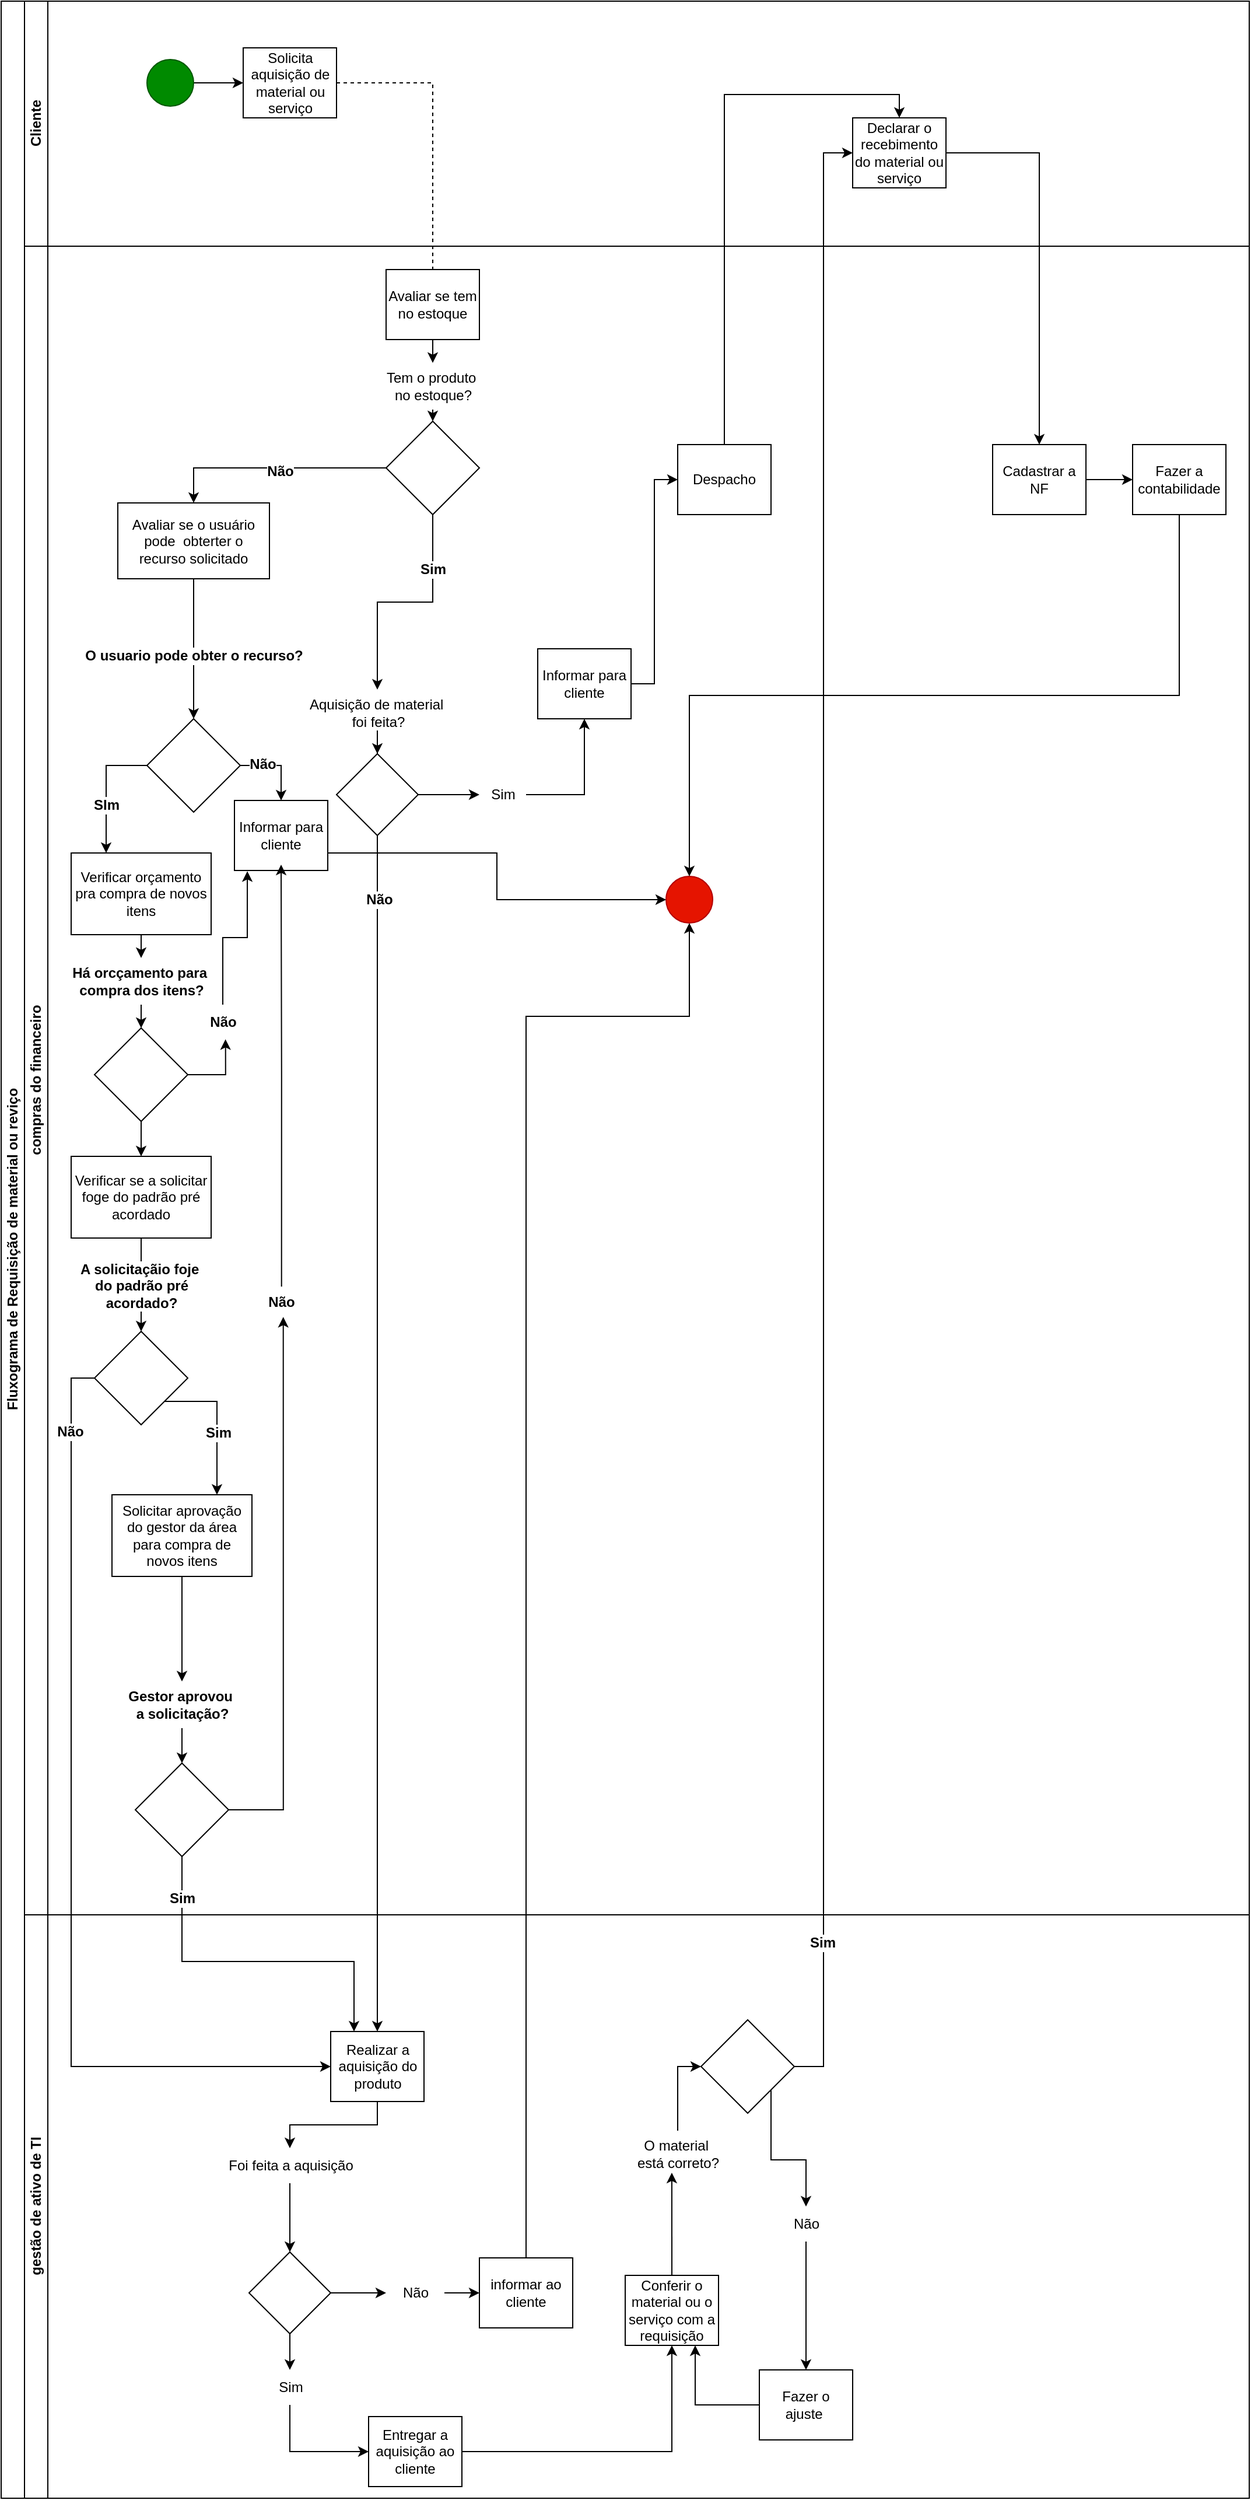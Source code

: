 <mxfile version="26.0.9">
  <diagram id="prtHgNgQTEPvFCAcTncT" name="Page-1">
    <mxGraphModel dx="1120" dy="532" grid="1" gridSize="10" guides="1" tooltips="1" connect="1" arrows="1" fold="1" page="1" pageScale="1" pageWidth="827" pageHeight="1169" math="0" shadow="0">
      <root>
        <mxCell id="0" />
        <mxCell id="1" parent="0" />
        <mxCell id="dNxyNK7c78bLwvsdeMH5-19" value="Fluxograma de Requisição de material ou reviço" style="swimlane;html=1;childLayout=stackLayout;resizeParent=1;resizeParentMax=0;horizontal=0;startSize=20;horizontalStack=0;" parent="1" vertex="1">
          <mxGeometry x="60" y="220" width="1070" height="2140" as="geometry" />
        </mxCell>
        <mxCell id="dNxyNK7c78bLwvsdeMH5-27" value="" style="edgeStyle=orthogonalEdgeStyle;rounded=0;orthogonalLoop=1;jettySize=auto;html=1;dashed=1;endArrow=none;endFill=0;" parent="dNxyNK7c78bLwvsdeMH5-19" source="dNxyNK7c78bLwvsdeMH5-24" target="dNxyNK7c78bLwvsdeMH5-26" edge="1">
          <mxGeometry relative="1" as="geometry" />
        </mxCell>
        <mxCell id="00loJbEQV6s8CsSyIdoo-16" style="edgeStyle=orthogonalEdgeStyle;rounded=0;orthogonalLoop=1;jettySize=auto;html=1;exitX=0.5;exitY=1;exitDx=0;exitDy=0;entryX=0.5;entryY=0;entryDx=0;entryDy=0;" parent="dNxyNK7c78bLwvsdeMH5-19" source="dNxyNK7c78bLwvsdeMH5-28" target="00loJbEQV6s8CsSyIdoo-15" edge="1">
          <mxGeometry relative="1" as="geometry" />
        </mxCell>
        <mxCell id="u5S82azOs17XAl-2KGGV-200" value="Não" style="edgeLabel;html=1;align=center;verticalAlign=middle;resizable=0;points=[];strokeColor=default;fontFamily=Helvetica;fontSize=12;fontColor=default;fontStyle=1;fillColor=default;" parent="00loJbEQV6s8CsSyIdoo-16" vertex="1" connectable="0">
          <mxGeometry x="-0.893" y="1" relative="1" as="geometry">
            <mxPoint as="offset" />
          </mxGeometry>
        </mxCell>
        <mxCell id="dNxyNK7c78bLwvsdeMH5-20" value="Cliente" style="swimlane;html=1;startSize=20;horizontal=0;" parent="dNxyNK7c78bLwvsdeMH5-19" vertex="1">
          <mxGeometry x="20" width="1050" height="210" as="geometry" />
        </mxCell>
        <mxCell id="dNxyNK7c78bLwvsdeMH5-25" value="" style="edgeStyle=orthogonalEdgeStyle;rounded=0;orthogonalLoop=1;jettySize=auto;html=1;" parent="dNxyNK7c78bLwvsdeMH5-20" source="dNxyNK7c78bLwvsdeMH5-23" target="dNxyNK7c78bLwvsdeMH5-24" edge="1">
          <mxGeometry relative="1" as="geometry" />
        </mxCell>
        <mxCell id="dNxyNK7c78bLwvsdeMH5-23" value="" style="ellipse;whiteSpace=wrap;html=1;fillColor=#008a00;fontColor=#ffffff;strokeColor=#005700;" parent="dNxyNK7c78bLwvsdeMH5-20" vertex="1">
          <mxGeometry x="105" y="50" width="40" height="40" as="geometry" />
        </mxCell>
        <mxCell id="dNxyNK7c78bLwvsdeMH5-24" value="Solicita aquisição de material ou serviço" style="rounded=0;whiteSpace=wrap;html=1;fontFamily=Helvetica;fontSize=12;fontColor=#000000;align=center;" parent="dNxyNK7c78bLwvsdeMH5-20" vertex="1">
          <mxGeometry x="187.5" y="40" width="80" height="60" as="geometry" />
        </mxCell>
        <mxCell id="00loJbEQV6s8CsSyIdoo-36" value="Declarar o recebimento do material ou serviço" style="rounded=0;whiteSpace=wrap;html=1;fontFamily=Helvetica;fontSize=12;fontColor=#000000;align=center;" parent="dNxyNK7c78bLwvsdeMH5-20" vertex="1">
          <mxGeometry x="710" y="100" width="80" height="60" as="geometry" />
        </mxCell>
        <mxCell id="00loJbEQV6s8CsSyIdoo-37" style="edgeStyle=orthogonalEdgeStyle;rounded=0;orthogonalLoop=1;jettySize=auto;html=1;exitX=1;exitY=0.5;exitDx=0;exitDy=0;entryX=0;entryY=0.5;entryDx=0;entryDy=0;" parent="dNxyNK7c78bLwvsdeMH5-19" source="00loJbEQV6s8CsSyIdoo-32" target="00loJbEQV6s8CsSyIdoo-36" edge="1">
          <mxGeometry relative="1" as="geometry" />
        </mxCell>
        <mxCell id="u5S82azOs17XAl-2KGGV-188" value="Sim" style="edgeLabel;html=1;align=center;verticalAlign=middle;resizable=0;points=[];strokeColor=default;fontFamily=Helvetica;fontSize=12;fontColor=default;fontStyle=1;fillColor=default;" parent="00loJbEQV6s8CsSyIdoo-37" vertex="1" connectable="0">
          <mxGeometry x="-0.844" y="1" relative="1" as="geometry">
            <mxPoint y="1" as="offset" />
          </mxGeometry>
        </mxCell>
        <mxCell id="00loJbEQV6s8CsSyIdoo-39" style="edgeStyle=orthogonalEdgeStyle;rounded=0;orthogonalLoop=1;jettySize=auto;html=1;exitX=1;exitY=0.5;exitDx=0;exitDy=0;entryX=0.5;entryY=0;entryDx=0;entryDy=0;" parent="dNxyNK7c78bLwvsdeMH5-19" source="00loJbEQV6s8CsSyIdoo-36" target="00loJbEQV6s8CsSyIdoo-38" edge="1">
          <mxGeometry relative="1" as="geometry" />
        </mxCell>
        <mxCell id="u5S82azOs17XAl-2KGGV-136" style="edgeStyle=orthogonalEdgeStyle;rounded=0;orthogonalLoop=1;jettySize=auto;html=1;exitX=0.5;exitY=0;exitDx=0;exitDy=0;entryX=0.5;entryY=0;entryDx=0;entryDy=0;fontFamily=Helvetica;fontSize=12;fontColor=default;fontStyle=1;" parent="dNxyNK7c78bLwvsdeMH5-19" source="00loJbEQV6s8CsSyIdoo-11" target="00loJbEQV6s8CsSyIdoo-36" edge="1">
          <mxGeometry relative="1" as="geometry" />
        </mxCell>
        <mxCell id="u5S82azOs17XAl-2KGGV-158" style="edgeStyle=orthogonalEdgeStyle;rounded=0;orthogonalLoop=1;jettySize=auto;html=1;exitX=0.5;exitY=0;exitDx=0;exitDy=0;entryX=0.5;entryY=1;entryDx=0;entryDy=0;fontFamily=Helvetica;fontSize=12;fontColor=default;fontStyle=1;" parent="dNxyNK7c78bLwvsdeMH5-19" source="00loJbEQV6s8CsSyIdoo-22" target="00loJbEQV6s8CsSyIdoo-47" edge="1">
          <mxGeometry relative="1" as="geometry">
            <Array as="points">
              <mxPoint x="450" y="870" />
              <mxPoint x="590" y="870" />
            </Array>
          </mxGeometry>
        </mxCell>
        <mxCell id="u5S82azOs17XAl-2KGGV-175" style="edgeStyle=orthogonalEdgeStyle;rounded=0;orthogonalLoop=1;jettySize=auto;html=1;exitX=0.5;exitY=1;exitDx=0;exitDy=0;entryX=0.25;entryY=0;entryDx=0;entryDy=0;fontFamily=Helvetica;fontSize=12;fontColor=default;fontStyle=1;" parent="dNxyNK7c78bLwvsdeMH5-19" source="u5S82azOs17XAl-2KGGV-165" target="00loJbEQV6s8CsSyIdoo-15" edge="1">
          <mxGeometry relative="1" as="geometry">
            <Array as="points">
              <mxPoint x="155" y="1680" />
              <mxPoint x="302" y="1680" />
            </Array>
          </mxGeometry>
        </mxCell>
        <mxCell id="u5S82azOs17XAl-2KGGV-191" value="Sim" style="edgeLabel;html=1;align=center;verticalAlign=middle;resizable=0;points=[];strokeColor=default;fontFamily=Helvetica;fontSize=12;fontColor=default;fontStyle=1;fillColor=default;" parent="u5S82azOs17XAl-2KGGV-175" vertex="1" connectable="0">
          <mxGeometry x="-0.763" relative="1" as="geometry">
            <mxPoint as="offset" />
          </mxGeometry>
        </mxCell>
        <mxCell id="dNxyNK7c78bLwvsdeMH5-21" value="&lt;div&gt;compras do financeiro&lt;/div&gt;" style="swimlane;html=1;startSize=20;horizontal=0;" parent="dNxyNK7c78bLwvsdeMH5-19" vertex="1">
          <mxGeometry x="20" y="210" width="1050" height="1430" as="geometry" />
        </mxCell>
        <mxCell id="dNxyNK7c78bLwvsdeMH5-29" value="" style="edgeStyle=orthogonalEdgeStyle;rounded=0;orthogonalLoop=1;jettySize=auto;html=1;endArrow=classic;endFill=1;" parent="dNxyNK7c78bLwvsdeMH5-21" source="00loJbEQV6s8CsSyIdoo-2" target="dNxyNK7c78bLwvsdeMH5-28" edge="1">
          <mxGeometry relative="1" as="geometry" />
        </mxCell>
        <mxCell id="u5S82azOs17XAl-2KGGV-133" style="edgeStyle=orthogonalEdgeStyle;rounded=0;orthogonalLoop=1;jettySize=auto;html=1;exitX=0.5;exitY=1;exitDx=0;exitDy=0;entryX=0.5;entryY=0;entryDx=0;entryDy=0;fontFamily=Helvetica;fontSize=12;fontColor=default;fontStyle=1;" parent="dNxyNK7c78bLwvsdeMH5-21" source="00loJbEQV6s8CsSyIdoo-6" target="00loJbEQV6s8CsSyIdoo-1" edge="1">
          <mxGeometry relative="1" as="geometry" />
        </mxCell>
        <mxCell id="dNxyNK7c78bLwvsdeMH5-26" value="Avaliar se tem no estoque" style="rounded=0;whiteSpace=wrap;html=1;fontFamily=Helvetica;fontSize=12;fontColor=#000000;align=center;" parent="dNxyNK7c78bLwvsdeMH5-21" vertex="1">
          <mxGeometry x="310" y="20" width="80" height="60" as="geometry" />
        </mxCell>
        <mxCell id="00loJbEQV6s8CsSyIdoo-10" style="edgeStyle=orthogonalEdgeStyle;rounded=0;orthogonalLoop=1;jettySize=auto;html=1;exitX=1;exitY=0.5;exitDx=0;exitDy=0;entryX=0;entryY=0.5;entryDx=0;entryDy=0;" parent="dNxyNK7c78bLwvsdeMH5-21" source="dNxyNK7c78bLwvsdeMH5-34" target="00loJbEQV6s8CsSyIdoo-11" edge="1">
          <mxGeometry relative="1" as="geometry">
            <mxPoint x="515" y="155" as="targetPoint" />
          </mxGeometry>
        </mxCell>
        <mxCell id="dNxyNK7c78bLwvsdeMH5-34" value="Informar para cliente" style="rounded=0;whiteSpace=wrap;html=1;fontFamily=Helvetica;fontSize=12;fontColor=#000000;align=center;" parent="dNxyNK7c78bLwvsdeMH5-21" vertex="1">
          <mxGeometry x="440" y="345" width="80" height="60" as="geometry" />
        </mxCell>
        <mxCell id="dNxyNK7c78bLwvsdeMH5-35" style="edgeStyle=orthogonalEdgeStyle;rounded=0;orthogonalLoop=1;jettySize=auto;html=1;endArrow=classic;endFill=1;" parent="dNxyNK7c78bLwvsdeMH5-21" source="00loJbEQV6s8CsSyIdoo-3" target="dNxyNK7c78bLwvsdeMH5-34" edge="1">
          <mxGeometry relative="1" as="geometry" />
        </mxCell>
        <mxCell id="00loJbEQV6s8CsSyIdoo-11" value="Despacho" style="rounded=0;whiteSpace=wrap;html=1;fontFamily=Helvetica;fontSize=12;fontColor=#000000;align=center;" parent="dNxyNK7c78bLwvsdeMH5-21" vertex="1">
          <mxGeometry x="560" y="170" width="80" height="60" as="geometry" />
        </mxCell>
        <mxCell id="00loJbEQV6s8CsSyIdoo-47" value="" style="ellipse;whiteSpace=wrap;html=1;fillColor=#e51400;strokeColor=#B20000;fontColor=#ffffff;" parent="dNxyNK7c78bLwvsdeMH5-21" vertex="1">
          <mxGeometry x="550" y="540" width="40" height="40" as="geometry" />
        </mxCell>
        <mxCell id="u5S82azOs17XAl-2KGGV-126" style="edgeStyle=orthogonalEdgeStyle;rounded=0;orthogonalLoop=1;jettySize=auto;html=1;exitX=0.5;exitY=1;exitDx=0;exitDy=0;fontFamily=Helvetica;fontSize=12;fontColor=default;fontStyle=1;" parent="dNxyNK7c78bLwvsdeMH5-21" source="00loJbEQV6s8CsSyIdoo-48" target="00loJbEQV6s8CsSyIdoo-47" edge="1">
          <mxGeometry relative="1" as="geometry" />
        </mxCell>
        <mxCell id="00loJbEQV6s8CsSyIdoo-48" value="Fazer a contabilidade" style="rounded=0;whiteSpace=wrap;html=1;fontFamily=Helvetica;fontSize=12;fontColor=#000000;align=center;" parent="dNxyNK7c78bLwvsdeMH5-21" vertex="1">
          <mxGeometry x="950" y="170" width="80" height="60" as="geometry" />
        </mxCell>
        <mxCell id="u5S82azOs17XAl-2KGGV-125" style="edgeStyle=orthogonalEdgeStyle;rounded=0;orthogonalLoop=1;jettySize=auto;html=1;exitX=1;exitY=0.5;exitDx=0;exitDy=0;entryX=0;entryY=0.5;entryDx=0;entryDy=0;fontFamily=Helvetica;fontSize=12;fontColor=default;fontStyle=1;" parent="dNxyNK7c78bLwvsdeMH5-21" source="00loJbEQV6s8CsSyIdoo-38" target="00loJbEQV6s8CsSyIdoo-48" edge="1">
          <mxGeometry relative="1" as="geometry" />
        </mxCell>
        <mxCell id="00loJbEQV6s8CsSyIdoo-38" value="Cadastrar a NF" style="rounded=0;whiteSpace=wrap;html=1;fontFamily=Helvetica;fontSize=12;fontColor=#000000;align=center;" parent="dNxyNK7c78bLwvsdeMH5-21" vertex="1">
          <mxGeometry x="830" y="170" width="80" height="60" as="geometry" />
        </mxCell>
        <mxCell id="00loJbEQV6s8CsSyIdoo-2" value="Aquisição de material&amp;nbsp;&lt;div&gt;foi feita?&lt;/div&gt;" style="text;html=1;align=center;verticalAlign=middle;resizable=0;points=[];autosize=1;strokeColor=none;fillColor=none;" parent="dNxyNK7c78bLwvsdeMH5-21" vertex="1">
          <mxGeometry x="232.5" y="380" width="140" height="40" as="geometry" />
        </mxCell>
        <mxCell id="dNxyNK7c78bLwvsdeMH5-28" value="" style="rhombus;whiteSpace=wrap;html=1;fontFamily=Helvetica;fontSize=12;fontColor=#000000;align=center;" parent="dNxyNK7c78bLwvsdeMH5-21" vertex="1">
          <mxGeometry x="267.5" y="435" width="70" height="70" as="geometry" />
        </mxCell>
        <mxCell id="u5S82azOs17XAl-2KGGV-131" style="edgeStyle=orthogonalEdgeStyle;rounded=0;orthogonalLoop=1;jettySize=auto;html=1;exitX=0.5;exitY=1;exitDx=0;exitDy=0;fontFamily=Helvetica;fontSize=12;fontColor=default;fontStyle=1;" parent="dNxyNK7c78bLwvsdeMH5-21" source="00loJbEQV6s8CsSyIdoo-1" target="00loJbEQV6s8CsSyIdoo-2" edge="1">
          <mxGeometry relative="1" as="geometry" />
        </mxCell>
        <mxCell id="u5S82azOs17XAl-2KGGV-204" value="Sim" style="edgeLabel;html=1;align=center;verticalAlign=middle;resizable=0;points=[];strokeColor=default;fontFamily=Helvetica;fontSize=12;fontColor=default;fontStyle=1;fillColor=default;" parent="u5S82azOs17XAl-2KGGV-131" vertex="1" connectable="0">
          <mxGeometry x="-0.524" relative="1" as="geometry">
            <mxPoint as="offset" />
          </mxGeometry>
        </mxCell>
        <mxCell id="u5S82azOs17XAl-2KGGV-139" style="edgeStyle=orthogonalEdgeStyle;rounded=0;orthogonalLoop=1;jettySize=auto;html=1;exitX=0;exitY=0.5;exitDx=0;exitDy=0;entryX=0.5;entryY=0;entryDx=0;entryDy=0;fontFamily=Helvetica;fontSize=12;fontColor=default;fontStyle=1;" parent="dNxyNK7c78bLwvsdeMH5-21" source="00loJbEQV6s8CsSyIdoo-1" target="u5S82azOs17XAl-2KGGV-138" edge="1">
          <mxGeometry relative="1" as="geometry" />
        </mxCell>
        <mxCell id="u5S82azOs17XAl-2KGGV-203" value="Não" style="edgeLabel;html=1;align=center;verticalAlign=middle;resizable=0;points=[];strokeColor=default;fontFamily=Helvetica;fontSize=12;fontColor=default;fontStyle=1;fillColor=default;" parent="u5S82azOs17XAl-2KGGV-139" vertex="1" connectable="0">
          <mxGeometry x="-0.066" y="3" relative="1" as="geometry">
            <mxPoint as="offset" />
          </mxGeometry>
        </mxCell>
        <mxCell id="00loJbEQV6s8CsSyIdoo-1" value="" style="rhombus;whiteSpace=wrap;html=1;" parent="dNxyNK7c78bLwvsdeMH5-21" vertex="1">
          <mxGeometry x="310" y="150" width="80" height="80" as="geometry" />
        </mxCell>
        <mxCell id="u5S82azOs17XAl-2KGGV-134" value="" style="edgeStyle=orthogonalEdgeStyle;rounded=0;orthogonalLoop=1;jettySize=auto;html=1;exitX=0.5;exitY=1;exitDx=0;exitDy=0;entryX=0.5;entryY=0;entryDx=0;entryDy=0;fontFamily=Helvetica;fontSize=12;fontColor=default;fontStyle=1;" parent="dNxyNK7c78bLwvsdeMH5-21" source="dNxyNK7c78bLwvsdeMH5-26" target="00loJbEQV6s8CsSyIdoo-6" edge="1">
          <mxGeometry relative="1" as="geometry">
            <mxPoint x="298" y="465" as="sourcePoint" />
            <mxPoint x="298" y="550" as="targetPoint" />
          </mxGeometry>
        </mxCell>
        <mxCell id="00loJbEQV6s8CsSyIdoo-6" value="Tem o produto&amp;nbsp;&lt;div&gt;no estoque?&lt;/div&gt;" style="text;html=1;align=center;verticalAlign=middle;resizable=0;points=[];autosize=1;strokeColor=none;fillColor=none;" parent="dNxyNK7c78bLwvsdeMH5-21" vertex="1">
          <mxGeometry x="300" y="100" width="100" height="40" as="geometry" />
        </mxCell>
        <mxCell id="u5S82azOs17XAl-2KGGV-143" style="edgeStyle=orthogonalEdgeStyle;rounded=0;orthogonalLoop=1;jettySize=auto;html=1;exitX=0.5;exitY=1;exitDx=0;exitDy=0;entryX=0.5;entryY=0;entryDx=0;entryDy=0;fontFamily=Helvetica;fontSize=12;fontColor=default;fontStyle=1;" parent="dNxyNK7c78bLwvsdeMH5-21" source="u5S82azOs17XAl-2KGGV-138" target="u5S82azOs17XAl-2KGGV-141" edge="1">
          <mxGeometry relative="1" as="geometry" />
        </mxCell>
        <mxCell id="u5S82azOs17XAl-2KGGV-144" value="O usuario pode obter o recurso?" style="edgeLabel;html=1;align=center;verticalAlign=middle;resizable=0;points=[];strokeColor=default;fontFamily=Helvetica;fontSize=12;fontColor=default;fontStyle=1;fillColor=default;" parent="u5S82azOs17XAl-2KGGV-143" vertex="1" connectable="0">
          <mxGeometry x="0.086" relative="1" as="geometry">
            <mxPoint y="1" as="offset" />
          </mxGeometry>
        </mxCell>
        <mxCell id="u5S82azOs17XAl-2KGGV-138" value="Avaliar se o usuário pode&amp;nbsp; obterter o recurso solicitado" style="rounded=0;whiteSpace=wrap;html=1;fontFamily=Helvetica;fontSize=12;fontColor=#000000;align=center;" parent="dNxyNK7c78bLwvsdeMH5-21" vertex="1">
          <mxGeometry x="80" y="220" width="130" height="65" as="geometry" />
        </mxCell>
        <mxCell id="u5S82azOs17XAl-2KGGV-152" style="edgeStyle=orthogonalEdgeStyle;rounded=0;orthogonalLoop=1;jettySize=auto;html=1;exitX=1;exitY=0.5;exitDx=0;exitDy=0;fontFamily=Helvetica;fontSize=12;fontColor=default;fontStyle=1;" parent="dNxyNK7c78bLwvsdeMH5-21" source="u5S82azOs17XAl-2KGGV-141" target="u5S82azOs17XAl-2KGGV-150" edge="1">
          <mxGeometry relative="1" as="geometry" />
        </mxCell>
        <mxCell id="u5S82azOs17XAl-2KGGV-202" value="Não" style="edgeLabel;html=1;align=center;verticalAlign=middle;resizable=0;points=[];strokeColor=default;fontFamily=Helvetica;fontSize=12;fontColor=default;fontStyle=1;fillColor=default;" parent="u5S82azOs17XAl-2KGGV-152" vertex="1" connectable="0">
          <mxGeometry x="-0.406" y="1" relative="1" as="geometry">
            <mxPoint x="-1" as="offset" />
          </mxGeometry>
        </mxCell>
        <mxCell id="u5S82azOs17XAl-2KGGV-160" style="edgeStyle=orthogonalEdgeStyle;rounded=0;orthogonalLoop=1;jettySize=auto;html=1;exitX=0;exitY=0.5;exitDx=0;exitDy=0;entryX=0.25;entryY=0;entryDx=0;entryDy=0;fontFamily=Helvetica;fontSize=12;fontColor=default;fontStyle=1;" parent="dNxyNK7c78bLwvsdeMH5-21" source="u5S82azOs17XAl-2KGGV-141" target="u5S82azOs17XAl-2KGGV-159" edge="1">
          <mxGeometry relative="1" as="geometry" />
        </mxCell>
        <mxCell id="u5S82azOs17XAl-2KGGV-201" value="SIm" style="edgeLabel;html=1;align=center;verticalAlign=middle;resizable=0;points=[];strokeColor=default;fontFamily=Helvetica;fontSize=12;fontColor=default;fontStyle=1;fillColor=default;" parent="u5S82azOs17XAl-2KGGV-160" vertex="1" connectable="0">
          <mxGeometry x="0.242" relative="1" as="geometry">
            <mxPoint as="offset" />
          </mxGeometry>
        </mxCell>
        <mxCell id="u5S82azOs17XAl-2KGGV-141" value="" style="rhombus;whiteSpace=wrap;html=1;" parent="dNxyNK7c78bLwvsdeMH5-21" vertex="1">
          <mxGeometry x="105" y="405" width="80" height="80" as="geometry" />
        </mxCell>
        <mxCell id="u5S82azOs17XAl-2KGGV-220" style="edgeStyle=orthogonalEdgeStyle;rounded=0;orthogonalLoop=1;jettySize=auto;html=1;exitX=1;exitY=0.75;exitDx=0;exitDy=0;entryX=0;entryY=0.5;entryDx=0;entryDy=0;fontFamily=Helvetica;fontSize=12;fontColor=default;fontStyle=1;" parent="dNxyNK7c78bLwvsdeMH5-21" source="u5S82azOs17XAl-2KGGV-150" target="00loJbEQV6s8CsSyIdoo-47" edge="1">
          <mxGeometry relative="1" as="geometry" />
        </mxCell>
        <mxCell id="u5S82azOs17XAl-2KGGV-150" value="Informar para cliente" style="rounded=0;whiteSpace=wrap;html=1;fontFamily=Helvetica;fontSize=12;fontColor=#000000;align=center;" parent="dNxyNK7c78bLwvsdeMH5-21" vertex="1">
          <mxGeometry x="180" y="475" width="80" height="60" as="geometry" />
        </mxCell>
        <mxCell id="u5S82azOs17XAl-2KGGV-162" style="edgeStyle=orthogonalEdgeStyle;rounded=0;orthogonalLoop=1;jettySize=auto;html=1;exitX=0.5;exitY=1;exitDx=0;exitDy=0;entryX=0.5;entryY=0;entryDx=0;entryDy=0;fontFamily=Helvetica;fontSize=12;fontColor=default;fontStyle=1;" parent="dNxyNK7c78bLwvsdeMH5-21" source="u5S82azOs17XAl-2KGGV-167" target="u5S82azOs17XAl-2KGGV-161" edge="1">
          <mxGeometry relative="1" as="geometry" />
        </mxCell>
        <mxCell id="u5S82azOs17XAl-2KGGV-159" value="Verificar orçamento pra compra de novos itens" style="rounded=0;whiteSpace=wrap;html=1;fontFamily=Helvetica;fontSize=12;fontColor=#000000;align=center;" parent="dNxyNK7c78bLwvsdeMH5-21" vertex="1">
          <mxGeometry x="40" y="520" width="120" height="70" as="geometry" />
        </mxCell>
        <mxCell id="u5S82azOs17XAl-2KGGV-206" style="edgeStyle=orthogonalEdgeStyle;rounded=0;orthogonalLoop=1;jettySize=auto;html=1;exitX=0.5;exitY=1;exitDx=0;exitDy=0;entryX=0.5;entryY=0;entryDx=0;entryDy=0;fontFamily=Helvetica;fontSize=12;fontColor=default;fontStyle=1;" parent="dNxyNK7c78bLwvsdeMH5-21" source="u5S82azOs17XAl-2KGGV-161" target="u5S82azOs17XAl-2KGGV-205" edge="1">
          <mxGeometry relative="1" as="geometry" />
        </mxCell>
        <mxCell id="u5S82azOs17XAl-2KGGV-161" value="" style="rhombus;whiteSpace=wrap;html=1;" parent="dNxyNK7c78bLwvsdeMH5-21" vertex="1">
          <mxGeometry x="60" y="670" width="80" height="80" as="geometry" />
        </mxCell>
        <mxCell id="u5S82azOs17XAl-2KGGV-171" style="edgeStyle=orthogonalEdgeStyle;rounded=0;orthogonalLoop=1;jettySize=auto;html=1;exitX=0.5;exitY=1;exitDx=0;exitDy=0;entryX=0.5;entryY=0;entryDx=0;entryDy=0;fontFamily=Helvetica;fontSize=12;fontColor=default;fontStyle=1;" parent="dNxyNK7c78bLwvsdeMH5-21" source="u5S82azOs17XAl-2KGGV-172" target="u5S82azOs17XAl-2KGGV-165" edge="1">
          <mxGeometry relative="1" as="geometry" />
        </mxCell>
        <mxCell id="u5S82azOs17XAl-2KGGV-164" value="Solicitar aprovação do gestor da área para compra de novos itens" style="rounded=0;whiteSpace=wrap;html=1;fontFamily=Helvetica;fontSize=12;fontColor=#000000;align=center;" parent="dNxyNK7c78bLwvsdeMH5-21" vertex="1">
          <mxGeometry x="75" y="1070" width="120" height="70" as="geometry" />
        </mxCell>
        <mxCell id="u5S82azOs17XAl-2KGGV-165" value="" style="rhombus;whiteSpace=wrap;html=1;" parent="dNxyNK7c78bLwvsdeMH5-21" vertex="1">
          <mxGeometry x="95" y="1300" width="80" height="80" as="geometry" />
        </mxCell>
        <mxCell id="u5S82azOs17XAl-2KGGV-168" value="" style="edgeStyle=orthogonalEdgeStyle;rounded=0;orthogonalLoop=1;jettySize=auto;html=1;exitX=0.5;exitY=1;exitDx=0;exitDy=0;entryX=0.5;entryY=0;entryDx=0;entryDy=0;fontFamily=Helvetica;fontSize=12;fontColor=default;fontStyle=1;" parent="dNxyNK7c78bLwvsdeMH5-21" source="u5S82azOs17XAl-2KGGV-159" target="u5S82azOs17XAl-2KGGV-167" edge="1">
          <mxGeometry relative="1" as="geometry">
            <mxPoint x="170" y="1020" as="sourcePoint" />
            <mxPoint x="170" y="1089" as="targetPoint" />
          </mxGeometry>
        </mxCell>
        <mxCell id="u5S82azOs17XAl-2KGGV-167" value="Há orcçamento para&amp;nbsp;&lt;div&gt;compra dos itens?&lt;/div&gt;" style="text;html=1;align=center;verticalAlign=middle;resizable=0;points=[];autosize=1;strokeColor=none;fillColor=none;fontFamily=Helvetica;fontSize=12;fontColor=default;fontStyle=1;" parent="dNxyNK7c78bLwvsdeMH5-21" vertex="1">
          <mxGeometry x="30" y="610" width="140" height="40" as="geometry" />
        </mxCell>
        <mxCell id="u5S82azOs17XAl-2KGGV-172" value="Gestor aprovou&amp;nbsp;&lt;div&gt;a solicitação?&lt;/div&gt;" style="text;html=1;align=center;verticalAlign=middle;resizable=0;points=[];autosize=1;strokeColor=none;fillColor=none;fontFamily=Helvetica;fontSize=12;fontColor=default;fontStyle=1;" parent="dNxyNK7c78bLwvsdeMH5-21" vertex="1">
          <mxGeometry x="80" y="1230" width="110" height="40" as="geometry" />
        </mxCell>
        <mxCell id="u5S82azOs17XAl-2KGGV-173" value="" style="edgeStyle=orthogonalEdgeStyle;rounded=0;orthogonalLoop=1;jettySize=auto;html=1;exitX=0.5;exitY=1;exitDx=0;exitDy=0;entryX=0.5;entryY=0;entryDx=0;entryDy=0;fontFamily=Helvetica;fontSize=12;fontColor=default;fontStyle=1;" parent="dNxyNK7c78bLwvsdeMH5-21" source="u5S82azOs17XAl-2KGGV-164" target="u5S82azOs17XAl-2KGGV-172" edge="1">
          <mxGeometry relative="1" as="geometry">
            <mxPoint x="170" y="1280" as="sourcePoint" />
            <mxPoint x="170" y="1360" as="targetPoint" />
          </mxGeometry>
        </mxCell>
        <mxCell id="u5S82azOs17XAl-2KGGV-176" style="edgeStyle=orthogonalEdgeStyle;rounded=0;orthogonalLoop=1;jettySize=auto;html=1;exitX=0.507;exitY=0.056;exitDx=0;exitDy=0;fontFamily=Helvetica;fontSize=12;fontColor=default;fontStyle=1;exitPerimeter=0;" parent="dNxyNK7c78bLwvsdeMH5-21" source="u5S82azOs17XAl-2KGGV-177" edge="1">
          <mxGeometry relative="1" as="geometry">
            <mxPoint x="220" y="530" as="targetPoint" />
          </mxGeometry>
        </mxCell>
        <mxCell id="u5S82azOs17XAl-2KGGV-189" value="" style="edgeStyle=orthogonalEdgeStyle;rounded=0;orthogonalLoop=1;jettySize=auto;html=1;exitX=1;exitY=0.5;exitDx=0;exitDy=0;fontFamily=Helvetica;fontSize=12;fontColor=default;fontStyle=1;entryX=0.537;entryY=0.922;entryDx=0;entryDy=0;entryPerimeter=0;" parent="dNxyNK7c78bLwvsdeMH5-21" source="u5S82azOs17XAl-2KGGV-165" target="u5S82azOs17XAl-2KGGV-177" edge="1">
          <mxGeometry relative="1" as="geometry">
            <mxPoint x="220" y="1400" as="sourcePoint" />
            <mxPoint x="300" y="960" as="targetPoint" />
          </mxGeometry>
        </mxCell>
        <mxCell id="u5S82azOs17XAl-2KGGV-177" value="Não" style="text;html=1;align=center;verticalAlign=middle;resizable=0;points=[];autosize=1;strokeColor=none;fillColor=none;fontFamily=Helvetica;fontSize=12;fontColor=default;fontStyle=1;" parent="dNxyNK7c78bLwvsdeMH5-21" vertex="1">
          <mxGeometry x="195" y="890" width="50" height="30" as="geometry" />
        </mxCell>
        <mxCell id="u5S82azOs17XAl-2KGGV-170" value="Não" style="text;html=1;align=center;verticalAlign=middle;resizable=0;points=[];autosize=1;strokeColor=none;fillColor=none;fontFamily=Helvetica;fontSize=12;fontColor=default;fontStyle=1;" parent="dNxyNK7c78bLwvsdeMH5-21" vertex="1">
          <mxGeometry x="145" y="650" width="50" height="30" as="geometry" />
        </mxCell>
        <mxCell id="u5S82azOs17XAl-2KGGV-195" style="edgeStyle=orthogonalEdgeStyle;rounded=0;orthogonalLoop=1;jettySize=auto;html=1;entryX=0.138;entryY=1.011;entryDx=0;entryDy=0;entryPerimeter=0;fontFamily=Helvetica;fontSize=12;fontColor=default;fontStyle=1;" parent="dNxyNK7c78bLwvsdeMH5-21" source="u5S82azOs17XAl-2KGGV-170" target="u5S82azOs17XAl-2KGGV-150" edge="1">
          <mxGeometry relative="1" as="geometry" />
        </mxCell>
        <mxCell id="u5S82azOs17XAl-2KGGV-197" value="" style="edgeStyle=orthogonalEdgeStyle;rounded=0;orthogonalLoop=1;jettySize=auto;html=1;endArrow=classic;endFill=1;" parent="dNxyNK7c78bLwvsdeMH5-21" source="dNxyNK7c78bLwvsdeMH5-28" target="00loJbEQV6s8CsSyIdoo-3" edge="1">
          <mxGeometry relative="1" as="geometry">
            <mxPoint x="417" y="900" as="sourcePoint" />
            <mxPoint x="560" y="835" as="targetPoint" />
          </mxGeometry>
        </mxCell>
        <mxCell id="00loJbEQV6s8CsSyIdoo-3" value="Sim" style="text;html=1;align=center;verticalAlign=middle;resizable=0;points=[];autosize=1;strokeColor=none;fillColor=none;" parent="dNxyNK7c78bLwvsdeMH5-21" vertex="1">
          <mxGeometry x="390" y="455" width="40" height="30" as="geometry" />
        </mxCell>
        <mxCell id="u5S82azOs17XAl-2KGGV-214" style="edgeStyle=orthogonalEdgeStyle;rounded=0;orthogonalLoop=1;jettySize=auto;html=1;exitX=0.5;exitY=1;exitDx=0;exitDy=0;fontFamily=Helvetica;fontSize=12;fontColor=default;fontStyle=1;" parent="dNxyNK7c78bLwvsdeMH5-21" source="u5S82azOs17XAl-2KGGV-205" target="u5S82azOs17XAl-2KGGV-207" edge="1">
          <mxGeometry relative="1" as="geometry" />
        </mxCell>
        <mxCell id="u5S82azOs17XAl-2KGGV-215" value="A solicitaçãio foje&amp;nbsp;&lt;div&gt;do padrão pré&lt;/div&gt;&lt;div&gt;acordado?&lt;/div&gt;" style="edgeLabel;html=1;align=center;verticalAlign=middle;resizable=0;points=[];strokeColor=default;fontFamily=Helvetica;fontSize=12;fontColor=default;fontStyle=1;fillColor=default;" parent="u5S82azOs17XAl-2KGGV-214" vertex="1" connectable="0">
          <mxGeometry x="0.008" relative="1" as="geometry">
            <mxPoint as="offset" />
          </mxGeometry>
        </mxCell>
        <mxCell id="u5S82azOs17XAl-2KGGV-205" value="Verificar se a solicitar foge do padrão pré acordado" style="rounded=0;whiteSpace=wrap;html=1;fontFamily=Helvetica;fontSize=12;fontColor=#000000;align=center;" parent="dNxyNK7c78bLwvsdeMH5-21" vertex="1">
          <mxGeometry x="40" y="780" width="120" height="70" as="geometry" />
        </mxCell>
        <mxCell id="u5S82azOs17XAl-2KGGV-216" style="edgeStyle=orthogonalEdgeStyle;rounded=0;orthogonalLoop=1;jettySize=auto;html=1;exitX=1;exitY=1;exitDx=0;exitDy=0;entryX=0.75;entryY=0;entryDx=0;entryDy=0;fontFamily=Helvetica;fontSize=12;fontColor=default;fontStyle=1;" parent="dNxyNK7c78bLwvsdeMH5-21" source="u5S82azOs17XAl-2KGGV-207" target="u5S82azOs17XAl-2KGGV-164" edge="1">
          <mxGeometry relative="1" as="geometry">
            <Array as="points">
              <mxPoint x="165" y="990" />
            </Array>
          </mxGeometry>
        </mxCell>
        <mxCell id="u5S82azOs17XAl-2KGGV-217" value="Sim" style="edgeLabel;html=1;align=center;verticalAlign=middle;resizable=0;points=[];strokeColor=default;fontFamily=Helvetica;fontSize=12;fontColor=default;fontStyle=1;fillColor=default;" parent="u5S82azOs17XAl-2KGGV-216" vertex="1" connectable="0">
          <mxGeometry x="0.151" y="1" relative="1" as="geometry">
            <mxPoint as="offset" />
          </mxGeometry>
        </mxCell>
        <mxCell id="u5S82azOs17XAl-2KGGV-207" value="" style="rhombus;whiteSpace=wrap;html=1;" parent="dNxyNK7c78bLwvsdeMH5-21" vertex="1">
          <mxGeometry x="60" y="930" width="80" height="80" as="geometry" />
        </mxCell>
        <mxCell id="u5S82azOs17XAl-2KGGV-212" style="edgeStyle=orthogonalEdgeStyle;rounded=0;orthogonalLoop=1;jettySize=auto;html=1;exitX=1;exitY=0.5;exitDx=0;exitDy=0;entryX=0.547;entryY=0.989;entryDx=0;entryDy=0;entryPerimeter=0;fontFamily=Helvetica;fontSize=12;fontColor=default;fontStyle=1;" parent="dNxyNK7c78bLwvsdeMH5-21" source="u5S82azOs17XAl-2KGGV-161" target="u5S82azOs17XAl-2KGGV-170" edge="1">
          <mxGeometry relative="1" as="geometry" />
        </mxCell>
        <mxCell id="dNxyNK7c78bLwvsdeMH5-22" value="gestão de ativo de TI" style="swimlane;html=1;startSize=20;horizontal=0;" parent="dNxyNK7c78bLwvsdeMH5-19" vertex="1">
          <mxGeometry x="20" y="1640" width="1050" height="500" as="geometry">
            <mxRectangle x="20" y="710" width="950" height="30" as="alternateBounds" />
          </mxGeometry>
        </mxCell>
        <mxCell id="00loJbEQV6s8CsSyIdoo-23" style="edgeStyle=orthogonalEdgeStyle;rounded=0;orthogonalLoop=1;jettySize=auto;html=1;exitX=1;exitY=0.5;exitDx=0;exitDy=0;entryX=0;entryY=0.5;entryDx=0;entryDy=0;" parent="dNxyNK7c78bLwvsdeMH5-22" source="00loJbEQV6s8CsSyIdoo-20" target="00loJbEQV6s8CsSyIdoo-22" edge="1">
          <mxGeometry relative="1" as="geometry" />
        </mxCell>
        <mxCell id="00loJbEQV6s8CsSyIdoo-29" style="edgeStyle=orthogonalEdgeStyle;rounded=0;orthogonalLoop=1;jettySize=auto;html=1;exitX=0.5;exitY=1;exitDx=0;exitDy=0;entryX=0;entryY=0.5;entryDx=0;entryDy=0;" parent="dNxyNK7c78bLwvsdeMH5-22" source="00loJbEQV6s8CsSyIdoo-19" target="00loJbEQV6s8CsSyIdoo-28" edge="1">
          <mxGeometry relative="1" as="geometry" />
        </mxCell>
        <mxCell id="u5S82azOs17XAl-2KGGV-178" style="edgeStyle=orthogonalEdgeStyle;rounded=0;orthogonalLoop=1;jettySize=auto;html=1;exitX=0.5;exitY=1;exitDx=0;exitDy=0;fontFamily=Helvetica;fontSize=12;fontColor=default;fontStyle=1;" parent="dNxyNK7c78bLwvsdeMH5-22" source="dNxyNK7c78bLwvsdeMH5-36" target="00loJbEQV6s8CsSyIdoo-19" edge="1">
          <mxGeometry relative="1" as="geometry" />
        </mxCell>
        <mxCell id="dNxyNK7c78bLwvsdeMH5-36" value="" style="rhombus;whiteSpace=wrap;html=1;fontFamily=Helvetica;fontSize=12;fontColor=#000000;align=center;" parent="dNxyNK7c78bLwvsdeMH5-22" vertex="1">
          <mxGeometry x="192.5" y="289" width="70" height="70" as="geometry" />
        </mxCell>
        <mxCell id="00loJbEQV6s8CsSyIdoo-18" style="edgeStyle=orthogonalEdgeStyle;rounded=0;orthogonalLoop=1;jettySize=auto;html=1;exitX=0.5;exitY=1;exitDx=0;exitDy=0;entryX=0.5;entryY=0;entryDx=0;entryDy=0;" parent="dNxyNK7c78bLwvsdeMH5-22" source="00loJbEQV6s8CsSyIdoo-145" target="dNxyNK7c78bLwvsdeMH5-36" edge="1">
          <mxGeometry relative="1" as="geometry" />
        </mxCell>
        <mxCell id="00loJbEQV6s8CsSyIdoo-15" value="Realizar a aquisição do produto" style="rounded=0;whiteSpace=wrap;html=1;fontFamily=Helvetica;fontSize=12;fontColor=#000000;align=center;" parent="dNxyNK7c78bLwvsdeMH5-22" vertex="1">
          <mxGeometry x="262.5" y="100" width="80" height="60" as="geometry" />
        </mxCell>
        <mxCell id="00loJbEQV6s8CsSyIdoo-22" value="informar ao cliente" style="rounded=0;whiteSpace=wrap;html=1;fontFamily=Helvetica;fontSize=12;fontColor=#000000;align=center;" parent="dNxyNK7c78bLwvsdeMH5-22" vertex="1">
          <mxGeometry x="390" y="294" width="80" height="60" as="geometry" />
        </mxCell>
        <mxCell id="00loJbEQV6s8CsSyIdoo-28" value="Entregar a aquisição ao cliente" style="rounded=0;whiteSpace=wrap;html=1;fontFamily=Helvetica;fontSize=12;fontColor=#000000;align=center;" parent="dNxyNK7c78bLwvsdeMH5-22" vertex="1">
          <mxGeometry x="295" y="430" width="80" height="60" as="geometry" />
        </mxCell>
        <mxCell id="00loJbEQV6s8CsSyIdoo-52" value="Fazer o ajuste&amp;nbsp;" style="rounded=0;whiteSpace=wrap;html=1;fontFamily=Helvetica;fontSize=12;fontColor=#000000;align=center;" parent="dNxyNK7c78bLwvsdeMH5-22" vertex="1">
          <mxGeometry x="630" y="390" width="80" height="60" as="geometry" />
        </mxCell>
        <mxCell id="u5S82azOs17XAl-2KGGV-128" value="" style="edgeStyle=orthogonalEdgeStyle;rounded=0;orthogonalLoop=1;jettySize=auto;html=1;exitX=0.5;exitY=1;exitDx=0;exitDy=0;entryX=0.5;entryY=0;entryDx=0;entryDy=0;" parent="dNxyNK7c78bLwvsdeMH5-22" source="00loJbEQV6s8CsSyIdoo-15" target="00loJbEQV6s8CsSyIdoo-145" edge="1">
          <mxGeometry relative="1" as="geometry">
            <mxPoint x="280" y="1000" as="sourcePoint" />
            <mxPoint x="280" y="1100" as="targetPoint" />
          </mxGeometry>
        </mxCell>
        <mxCell id="00loJbEQV6s8CsSyIdoo-145" value="Foi feita a aquisição" style="text;html=1;align=center;verticalAlign=middle;resizable=0;points=[];autosize=1;strokeColor=none;fillColor=none;" parent="dNxyNK7c78bLwvsdeMH5-22" vertex="1">
          <mxGeometry x="162.5" y="200" width="130" height="30" as="geometry" />
        </mxCell>
        <mxCell id="u5S82azOs17XAl-2KGGV-129" value="" style="edgeStyle=orthogonalEdgeStyle;rounded=0;orthogonalLoop=1;jettySize=auto;html=1;exitX=1;exitY=0.5;exitDx=0;exitDy=0;entryX=0;entryY=0.5;entryDx=0;entryDy=0;" parent="dNxyNK7c78bLwvsdeMH5-22" source="dNxyNK7c78bLwvsdeMH5-36" target="00loJbEQV6s8CsSyIdoo-20" edge="1">
          <mxGeometry relative="1" as="geometry">
            <mxPoint x="315" y="1135" as="sourcePoint" />
            <mxPoint x="380" y="1070" as="targetPoint" />
          </mxGeometry>
        </mxCell>
        <mxCell id="00loJbEQV6s8CsSyIdoo-20" value="Não" style="text;html=1;align=center;verticalAlign=middle;resizable=0;points=[];autosize=1;strokeColor=none;fillColor=none;" parent="dNxyNK7c78bLwvsdeMH5-22" vertex="1">
          <mxGeometry x="310" y="309" width="50" height="30" as="geometry" />
        </mxCell>
        <mxCell id="00loJbEQV6s8CsSyIdoo-19" value="Sim" style="text;html=1;align=center;verticalAlign=middle;resizable=0;points=[];autosize=1;strokeColor=none;fillColor=none;" parent="dNxyNK7c78bLwvsdeMH5-22" vertex="1">
          <mxGeometry x="207.5" y="390" width="40" height="30" as="geometry" />
        </mxCell>
        <mxCell id="00loJbEQV6s8CsSyIdoo-31" value="Conferir o material ou o serviço com a requisição" style="rounded=0;whiteSpace=wrap;html=1;fontFamily=Helvetica;fontSize=12;fontColor=#000000;align=center;" parent="dNxyNK7c78bLwvsdeMH5-22" vertex="1">
          <mxGeometry x="515" y="309" width="80" height="60" as="geometry" />
        </mxCell>
        <mxCell id="00loJbEQV6s8CsSyIdoo-30" style="edgeStyle=orthogonalEdgeStyle;rounded=0;orthogonalLoop=1;jettySize=auto;html=1;exitX=1;exitY=0.5;exitDx=0;exitDy=0;entryX=0.5;entryY=1;entryDx=0;entryDy=0;" parent="dNxyNK7c78bLwvsdeMH5-22" source="00loJbEQV6s8CsSyIdoo-28" target="00loJbEQV6s8CsSyIdoo-31" edge="1">
          <mxGeometry relative="1" as="geometry">
            <mxPoint x="440" y="-570" as="targetPoint" />
          </mxGeometry>
        </mxCell>
        <mxCell id="00loJbEQV6s8CsSyIdoo-54" style="edgeStyle=orthogonalEdgeStyle;rounded=0;orthogonalLoop=1;jettySize=auto;html=1;exitX=0;exitY=0.5;exitDx=0;exitDy=0;entryX=0.75;entryY=1;entryDx=0;entryDy=0;" parent="dNxyNK7c78bLwvsdeMH5-22" source="00loJbEQV6s8CsSyIdoo-52" target="00loJbEQV6s8CsSyIdoo-31" edge="1">
          <mxGeometry relative="1" as="geometry" />
        </mxCell>
        <mxCell id="00loJbEQV6s8CsSyIdoo-32" value="" style="rhombus;whiteSpace=wrap;html=1;" parent="dNxyNK7c78bLwvsdeMH5-22" vertex="1">
          <mxGeometry x="580" y="90" width="80" height="80" as="geometry" />
        </mxCell>
        <mxCell id="00loJbEQV6s8CsSyIdoo-58" style="edgeStyle=orthogonalEdgeStyle;rounded=0;orthogonalLoop=1;jettySize=auto;html=1;exitX=0.5;exitY=0;exitDx=0;exitDy=0;entryX=0;entryY=0.5;entryDx=0;entryDy=0;" parent="dNxyNK7c78bLwvsdeMH5-22" source="00loJbEQV6s8CsSyIdoo-146" target="00loJbEQV6s8CsSyIdoo-32" edge="1">
          <mxGeometry relative="1" as="geometry" />
        </mxCell>
        <mxCell id="u5S82azOs17XAl-2KGGV-182" value="" style="edgeStyle=orthogonalEdgeStyle;rounded=0;orthogonalLoop=1;jettySize=auto;html=1;exitX=0.5;exitY=0;exitDx=0;exitDy=0;entryX=0.444;entryY=0.9;entryDx=0;entryDy=0;entryPerimeter=0;" parent="dNxyNK7c78bLwvsdeMH5-22" source="00loJbEQV6s8CsSyIdoo-31" target="00loJbEQV6s8CsSyIdoo-146" edge="1">
          <mxGeometry relative="1" as="geometry">
            <mxPoint x="640" y="1819" as="sourcePoint" />
            <mxPoint x="660" y="1710" as="targetPoint" />
          </mxGeometry>
        </mxCell>
        <mxCell id="00loJbEQV6s8CsSyIdoo-146" value="O material&amp;nbsp;&lt;div&gt;está correto?&lt;/div&gt;" style="text;html=1;align=center;verticalAlign=middle;resizable=0;points=[];autosize=1;strokeColor=none;fillColor=none;" parent="dNxyNK7c78bLwvsdeMH5-22" vertex="1">
          <mxGeometry x="515" y="185" width="90" height="40" as="geometry" />
        </mxCell>
        <mxCell id="u5S82azOs17XAl-2KGGV-184" value="" style="edgeStyle=orthogonalEdgeStyle;rounded=0;orthogonalLoop=1;jettySize=auto;html=1;exitX=1;exitY=1;exitDx=0;exitDy=0;" parent="dNxyNK7c78bLwvsdeMH5-22" source="00loJbEQV6s8CsSyIdoo-32" target="00loJbEQV6s8CsSyIdoo-35" edge="1">
          <mxGeometry relative="1" as="geometry">
            <Array as="points" />
            <mxPoint x="720" y="1660" as="sourcePoint" />
            <mxPoint x="750" y="1900" as="targetPoint" />
          </mxGeometry>
        </mxCell>
        <mxCell id="u5S82azOs17XAl-2KGGV-185" style="edgeStyle=orthogonalEdgeStyle;rounded=0;orthogonalLoop=1;jettySize=auto;html=1;entryX=0.5;entryY=0;entryDx=0;entryDy=0;fontFamily=Helvetica;fontSize=12;fontColor=default;fontStyle=1;" parent="dNxyNK7c78bLwvsdeMH5-22" source="00loJbEQV6s8CsSyIdoo-35" target="00loJbEQV6s8CsSyIdoo-52" edge="1">
          <mxGeometry relative="1" as="geometry" />
        </mxCell>
        <mxCell id="00loJbEQV6s8CsSyIdoo-35" value="Não" style="text;html=1;align=center;verticalAlign=middle;resizable=0;points=[];autosize=1;strokeColor=none;fillColor=none;" parent="dNxyNK7c78bLwvsdeMH5-22" vertex="1">
          <mxGeometry x="645" y="250" width="50" height="30" as="geometry" />
        </mxCell>
        <mxCell id="u5S82azOs17XAl-2KGGV-218" style="edgeStyle=orthogonalEdgeStyle;rounded=0;orthogonalLoop=1;jettySize=auto;html=1;exitX=0;exitY=0.5;exitDx=0;exitDy=0;entryX=0;entryY=0.5;entryDx=0;entryDy=0;fontFamily=Helvetica;fontSize=12;fontColor=default;fontStyle=1;" parent="dNxyNK7c78bLwvsdeMH5-19" source="u5S82azOs17XAl-2KGGV-207" target="00loJbEQV6s8CsSyIdoo-15" edge="1">
          <mxGeometry relative="1" as="geometry" />
        </mxCell>
        <mxCell id="u5S82azOs17XAl-2KGGV-219" value="Não" style="edgeLabel;html=1;align=center;verticalAlign=middle;resizable=0;points=[];strokeColor=default;fontFamily=Helvetica;fontSize=12;fontColor=default;fontStyle=1;fillColor=default;" parent="u5S82azOs17XAl-2KGGV-218" vertex="1" connectable="0">
          <mxGeometry x="-0.843" y="-1" relative="1" as="geometry">
            <mxPoint as="offset" />
          </mxGeometry>
        </mxCell>
      </root>
    </mxGraphModel>
  </diagram>
</mxfile>

